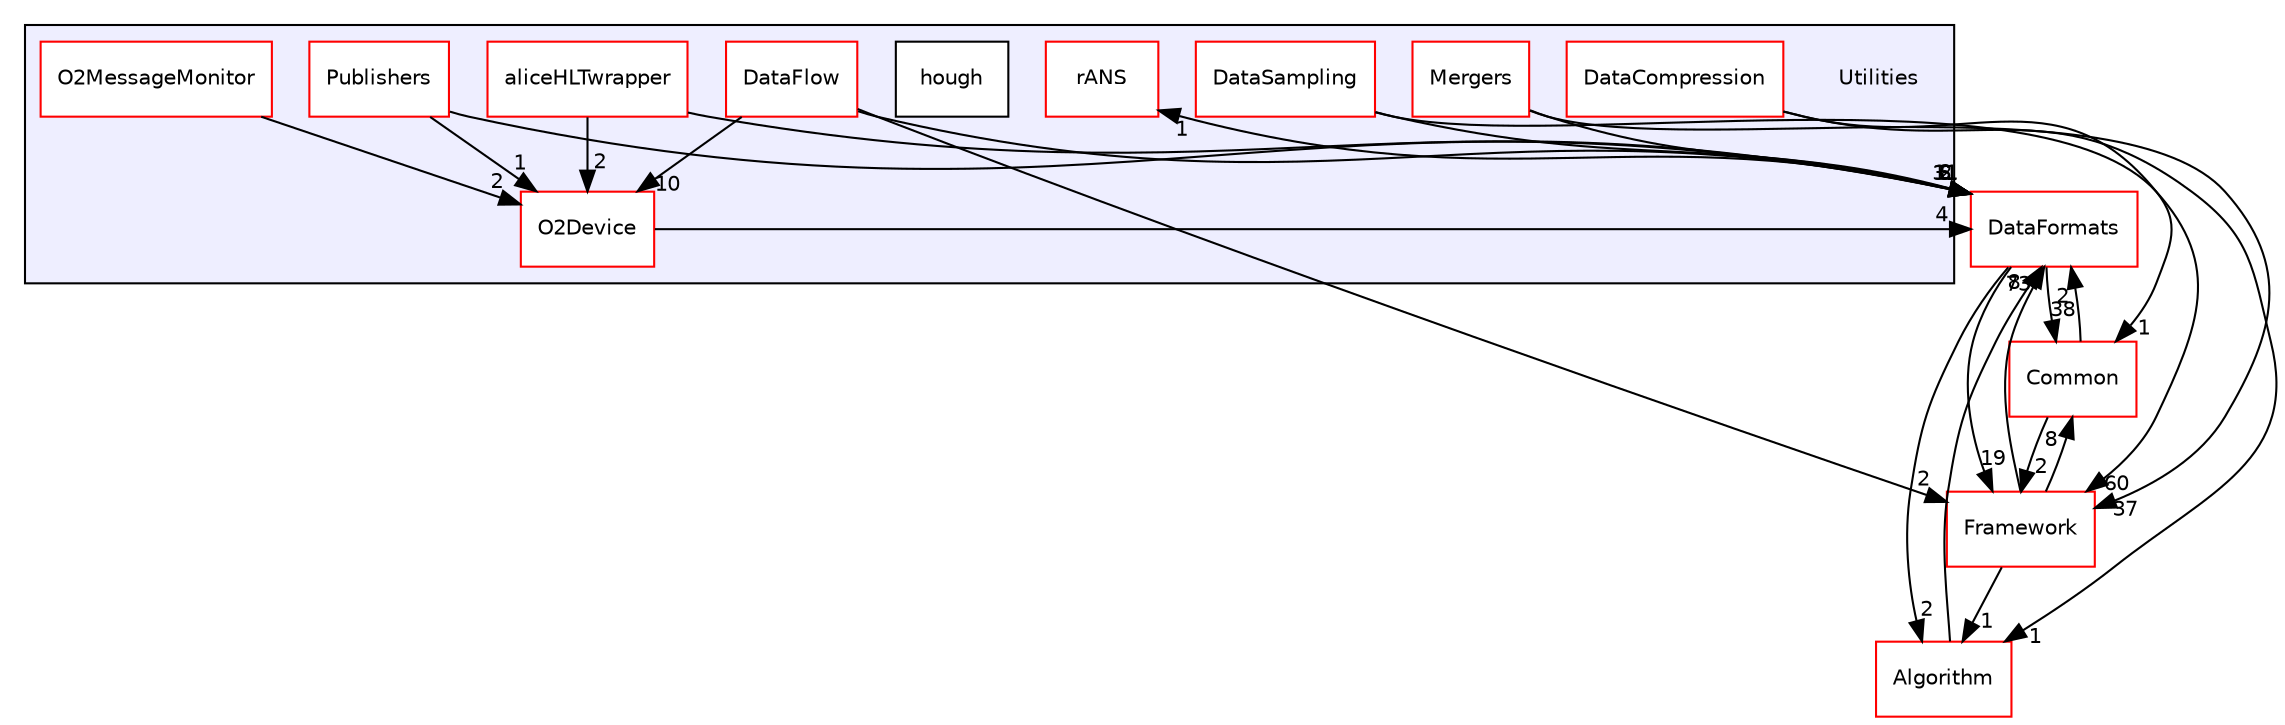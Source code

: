 digraph "/home/travis/build/AliceO2Group/AliceO2/Utilities" {
  bgcolor=transparent;
  compound=true
  node [ fontsize="10", fontname="Helvetica"];
  edge [ labelfontsize="10", labelfontname="Helvetica"];
  subgraph clusterdir_b05a5fa85f84bfc9013183c9d87f9a36 {
    graph [ bgcolor="#eeeeff", pencolor="black", label="" URL="dir_b05a5fa85f84bfc9013183c9d87f9a36.html"];
    dir_b05a5fa85f84bfc9013183c9d87f9a36 [shape=plaintext label="Utilities"];
    dir_89404594baeba009a250b72877027579 [shape=box label="aliceHLTwrapper" color="red" fillcolor="white" style="filled" URL="dir_89404594baeba009a250b72877027579.html"];
    dir_e739392ef12c0b48c71c218f1fc8a69d [shape=box label="DataCompression" color="red" fillcolor="white" style="filled" URL="dir_e739392ef12c0b48c71c218f1fc8a69d.html"];
    dir_47364d143a6f2085f762c4e9d70a45c1 [shape=box label="DataFlow" color="red" fillcolor="white" style="filled" URL="dir_47364d143a6f2085f762c4e9d70a45c1.html"];
    dir_9849c3c75ac943e7ae1a697f4161ca4a [shape=box label="DataSampling" color="red" fillcolor="white" style="filled" URL="dir_9849c3c75ac943e7ae1a697f4161ca4a.html"];
    dir_0c219a87dc857607d01a5568196ad92e [shape=box label="hough" color="black" fillcolor="white" style="filled" URL="dir_0c219a87dc857607d01a5568196ad92e.html"];
    dir_6b130aa431c809d0d74568b67af7c9fa [shape=box label="Mergers" color="red" fillcolor="white" style="filled" URL="dir_6b130aa431c809d0d74568b67af7c9fa.html"];
    dir_f35ccb320b67f1c85d228c773db13bda [shape=box label="O2Device" color="red" fillcolor="white" style="filled" URL="dir_f35ccb320b67f1c85d228c773db13bda.html"];
    dir_128e7457a060fa7b176dc57431c84710 [shape=box label="O2MessageMonitor" color="red" fillcolor="white" style="filled" URL="dir_128e7457a060fa7b176dc57431c84710.html"];
    dir_5d0813f9033df95284de52361814c1a3 [shape=box label="Publishers" color="red" fillcolor="white" style="filled" URL="dir_5d0813f9033df95284de52361814c1a3.html"];
    dir_ec14eb73eaee628e81cdf49beb7826f2 [shape=box label="rANS" color="red" fillcolor="white" style="filled" URL="dir_ec14eb73eaee628e81cdf49beb7826f2.html"];
  }
  dir_4ab6b4cc6a7edbff49100e9123df213f [shape=box label="Common" color="red" URL="dir_4ab6b4cc6a7edbff49100e9123df213f.html"];
  dir_8ba487e25de5ee77e05e9dce7582cb98 [shape=box label="Algorithm" color="red" URL="dir_8ba487e25de5ee77e05e9dce7582cb98.html"];
  dir_bcbb2cf9a3d3d83e5515c82071a07177 [shape=box label="Framework" color="red" URL="dir_bcbb2cf9a3d3d83e5515c82071a07177.html"];
  dir_2171f7ec022c5423887b07c69b2f5b48 [shape=box label="DataFormats" color="red" URL="dir_2171f7ec022c5423887b07c69b2f5b48.html"];
  dir_5d0813f9033df95284de52361814c1a3->dir_f35ccb320b67f1c85d228c773db13bda [headlabel="1", labeldistance=1.5 headhref="dir_000835_000825.html"];
  dir_5d0813f9033df95284de52361814c1a3->dir_2171f7ec022c5423887b07c69b2f5b48 [headlabel="5", labeldistance=1.5 headhref="dir_000835_000090.html"];
  dir_4ab6b4cc6a7edbff49100e9123df213f->dir_bcbb2cf9a3d3d83e5515c82071a07177 [headlabel="2", labeldistance=1.5 headhref="dir_000036_000063.html"];
  dir_4ab6b4cc6a7edbff49100e9123df213f->dir_2171f7ec022c5423887b07c69b2f5b48 [headlabel="2", labeldistance=1.5 headhref="dir_000036_000090.html"];
  dir_47364d143a6f2085f762c4e9d70a45c1->dir_f35ccb320b67f1c85d228c773db13bda [headlabel="10", labeldistance=1.5 headhref="dir_000809_000825.html"];
  dir_47364d143a6f2085f762c4e9d70a45c1->dir_bcbb2cf9a3d3d83e5515c82071a07177 [headlabel="2", labeldistance=1.5 headhref="dir_000809_000063.html"];
  dir_47364d143a6f2085f762c4e9d70a45c1->dir_2171f7ec022c5423887b07c69b2f5b48 [headlabel="31", labeldistance=1.5 headhref="dir_000809_000090.html"];
  dir_8ba487e25de5ee77e05e9dce7582cb98->dir_2171f7ec022c5423887b07c69b2f5b48 [headlabel="8", labeldistance=1.5 headhref="dir_000000_000090.html"];
  dir_128e7457a060fa7b176dc57431c84710->dir_f35ccb320b67f1c85d228c773db13bda [headlabel="2", labeldistance=1.5 headhref="dir_000830_000825.html"];
  dir_f35ccb320b67f1c85d228c773db13bda->dir_2171f7ec022c5423887b07c69b2f5b48 [headlabel="4", labeldistance=1.5 headhref="dir_000825_000090.html"];
  dir_9849c3c75ac943e7ae1a697f4161ca4a->dir_bcbb2cf9a3d3d83e5515c82071a07177 [headlabel="60", labeldistance=1.5 headhref="dir_000814_000063.html"];
  dir_9849c3c75ac943e7ae1a697f4161ca4a->dir_2171f7ec022c5423887b07c69b2f5b48 [headlabel="11", labeldistance=1.5 headhref="dir_000814_000090.html"];
  dir_89404594baeba009a250b72877027579->dir_f35ccb320b67f1c85d228c773db13bda [headlabel="2", labeldistance=1.5 headhref="dir_000800_000825.html"];
  dir_89404594baeba009a250b72877027579->dir_2171f7ec022c5423887b07c69b2f5b48 [headlabel="6", labeldistance=1.5 headhref="dir_000800_000090.html"];
  dir_bcbb2cf9a3d3d83e5515c82071a07177->dir_4ab6b4cc6a7edbff49100e9123df213f [headlabel="8", labeldistance=1.5 headhref="dir_000063_000036.html"];
  dir_bcbb2cf9a3d3d83e5515c82071a07177->dir_8ba487e25de5ee77e05e9dce7582cb98 [headlabel="1", labeldistance=1.5 headhref="dir_000063_000000.html"];
  dir_bcbb2cf9a3d3d83e5515c82071a07177->dir_2171f7ec022c5423887b07c69b2f5b48 [headlabel="73", labeldistance=1.5 headhref="dir_000063_000090.html"];
  dir_6b130aa431c809d0d74568b67af7c9fa->dir_bcbb2cf9a3d3d83e5515c82071a07177 [headlabel="37", labeldistance=1.5 headhref="dir_000820_000063.html"];
  dir_6b130aa431c809d0d74568b67af7c9fa->dir_2171f7ec022c5423887b07c69b2f5b48 [headlabel="2", labeldistance=1.5 headhref="dir_000820_000090.html"];
  dir_e739392ef12c0b48c71c218f1fc8a69d->dir_4ab6b4cc6a7edbff49100e9123df213f [headlabel="1", labeldistance=1.5 headhref="dir_000805_000036.html"];
  dir_e739392ef12c0b48c71c218f1fc8a69d->dir_8ba487e25de5ee77e05e9dce7582cb98 [headlabel="1", labeldistance=1.5 headhref="dir_000805_000000.html"];
  dir_2171f7ec022c5423887b07c69b2f5b48->dir_ec14eb73eaee628e81cdf49beb7826f2 [headlabel="1", labeldistance=1.5 headhref="dir_000090_000639.html"];
  dir_2171f7ec022c5423887b07c69b2f5b48->dir_4ab6b4cc6a7edbff49100e9123df213f [headlabel="38", labeldistance=1.5 headhref="dir_000090_000036.html"];
  dir_2171f7ec022c5423887b07c69b2f5b48->dir_8ba487e25de5ee77e05e9dce7582cb98 [headlabel="2", labeldistance=1.5 headhref="dir_000090_000000.html"];
  dir_2171f7ec022c5423887b07c69b2f5b48->dir_bcbb2cf9a3d3d83e5515c82071a07177 [headlabel="19", labeldistance=1.5 headhref="dir_000090_000063.html"];
}
